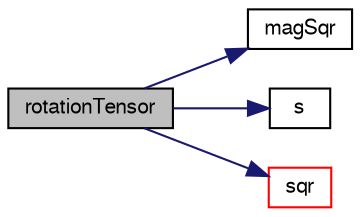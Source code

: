 digraph "rotationTensor"
{
  bgcolor="transparent";
  edge [fontname="FreeSans",fontsize="10",labelfontname="FreeSans",labelfontsize="10"];
  node [fontname="FreeSans",fontsize="10",shape=record];
  rankdir="LR";
  Node128712 [label="rotationTensor",height=0.2,width=0.4,color="black", fillcolor="grey75", style="filled", fontcolor="black"];
  Node128712 -> Node128713 [color="midnightblue",fontsize="10",style="solid",fontname="FreeSans"];
  Node128713 [label="magSqr",height=0.2,width=0.4,color="black",URL="$a21124.html#ae6fff2c6981e6d9618aa5038e69def6e"];
  Node128712 -> Node128714 [color="midnightblue",fontsize="10",style="solid",fontname="FreeSans"];
  Node128714 [label="s",height=0.2,width=0.4,color="black",URL="$a18905.html#abb9c4233033fad2ad0206cd4adad3b9f"];
  Node128712 -> Node128715 [color="midnightblue",fontsize="10",style="solid",fontname="FreeSans"];
  Node128715 [label="sqr",height=0.2,width=0.4,color="red",URL="$a21124.html#a277dc11c581d53826ab5090b08f3b17b"];
}
